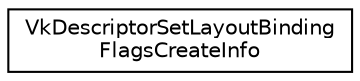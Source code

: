 digraph "Graphical Class Hierarchy"
{
 // LATEX_PDF_SIZE
  edge [fontname="Helvetica",fontsize="10",labelfontname="Helvetica",labelfontsize="10"];
  node [fontname="Helvetica",fontsize="10",shape=record];
  rankdir="LR";
  Node0 [label="VkDescriptorSetLayoutBinding\lFlagsCreateInfo",height=0.2,width=0.4,color="black", fillcolor="white", style="filled",URL="$structVkDescriptorSetLayoutBindingFlagsCreateInfo.html",tooltip=" "];
}
